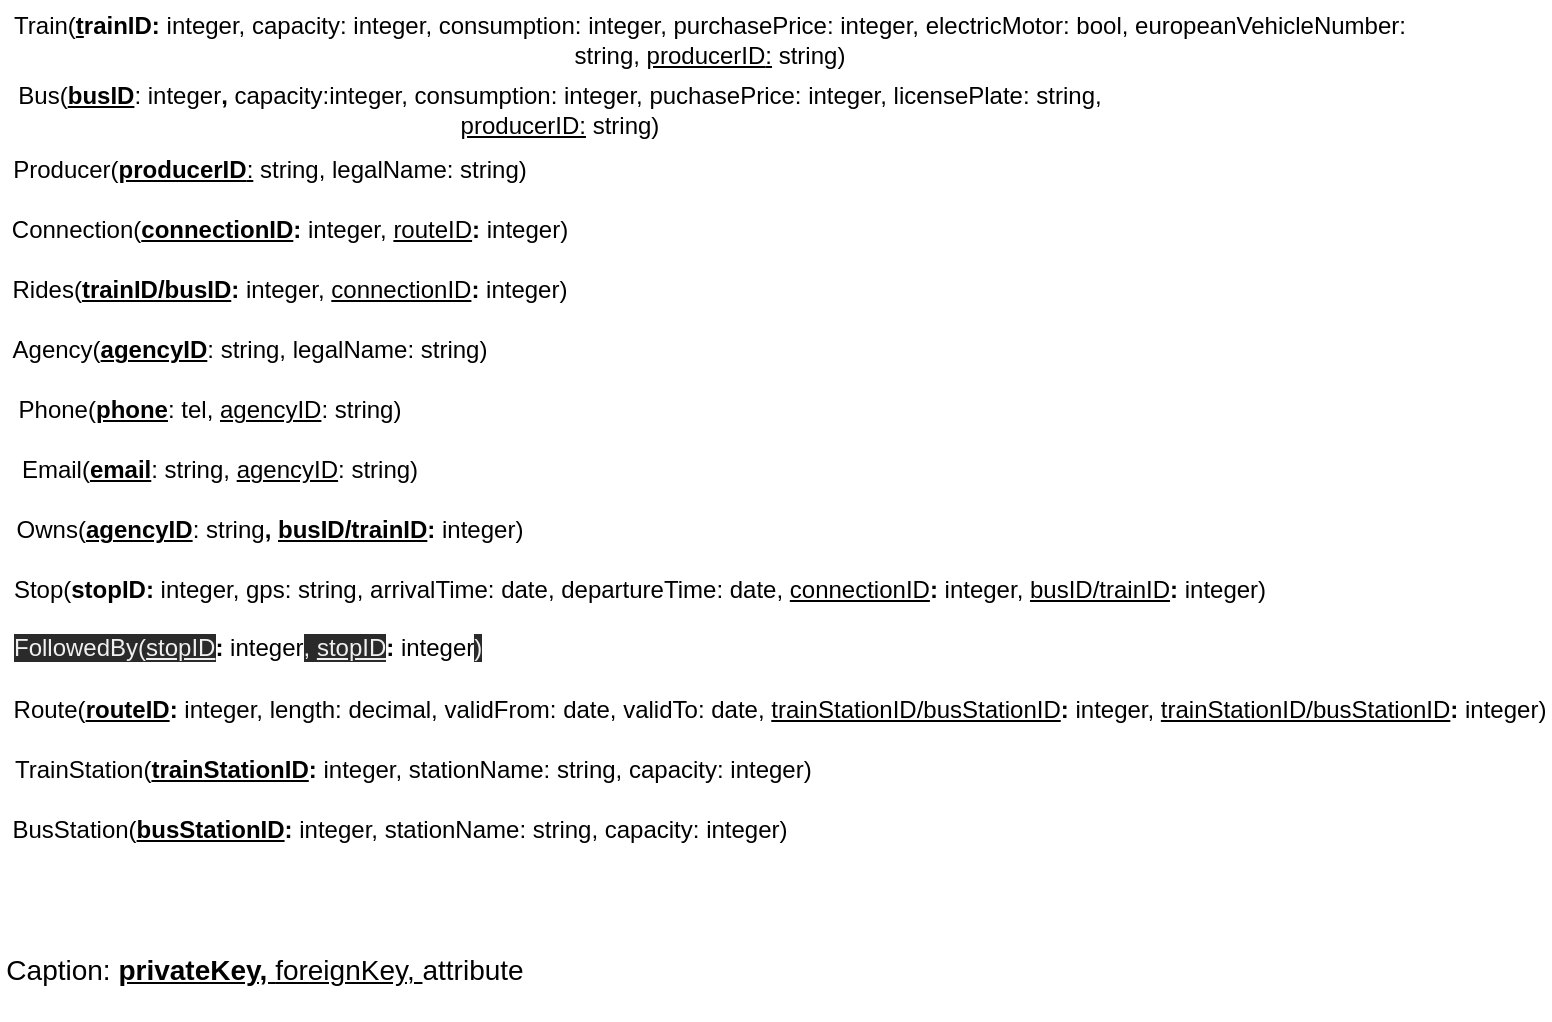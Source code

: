 <mxfile>
    <diagram id="FuOvQAU6wyrWDUQQwPfa" name="Page-1">
        <mxGraphModel dx="873" dy="713" grid="1" gridSize="10" guides="1" tooltips="1" connect="1" arrows="1" fold="1" page="1" pageScale="1" pageWidth="850" pageHeight="1100" math="0" shadow="0">
            <root>
                <mxCell id="0"/>
                <mxCell id="1" parent="0"/>
                <mxCell id="6" value="Train(&lt;b&gt;&lt;u&gt;t&lt;/u&gt;&lt;/b&gt;&lt;b&gt;rainID:&lt;/b&gt;&amp;nbsp;integer, capacity: integer, consumption: integer, purchasePrice: integer, electricMotor: bool, europeanVehicleNumber: string, &lt;u&gt;producerID&lt;/u&gt;&lt;u&gt;:&lt;/u&gt;&amp;nbsp;string)" style="text;html=1;strokeColor=none;fillColor=none;align=center;verticalAlign=middle;whiteSpace=wrap;rounded=0;" parent="1" vertex="1">
                    <mxGeometry x="10" y="10" width="700" height="40" as="geometry"/>
                </mxCell>
                <mxCell id="7" value="Bus(&lt;u style=&quot;font-weight: bold&quot;&gt;busID&lt;/u&gt;: integer&lt;u style=&quot;font-weight: bold&quot;&gt;,&lt;/u&gt; capacity:integer, consumption: integer, puchasePrice: integer, licensePlate: string, &lt;u&gt;producerID:&lt;/u&gt;&amp;nbsp;string)" style="text;html=1;strokeColor=none;fillColor=none;align=center;verticalAlign=middle;whiteSpace=wrap;rounded=0;" parent="1" vertex="1">
                    <mxGeometry x="10" y="50" width="550" height="30" as="geometry"/>
                </mxCell>
                <mxCell id="8" value="Producer(&lt;b&gt;&lt;u&gt;producerID&lt;/u&gt;&lt;/b&gt;&lt;u&gt;:&lt;/u&gt;&amp;nbsp;string, legalName: string)" style="text;html=1;strokeColor=none;fillColor=none;align=center;verticalAlign=middle;whiteSpace=wrap;rounded=0;" parent="1" vertex="1">
                    <mxGeometry x="10" y="80" width="260" height="30" as="geometry"/>
                </mxCell>
                <mxCell id="10" value="Connection(&lt;b&gt;&lt;u&gt;connectionID&lt;/u&gt;&lt;/b&gt;&lt;b&gt;:&lt;/b&gt;&amp;nbsp;integer, &lt;u&gt;routeID&lt;/u&gt;&lt;b&gt;:&lt;/b&gt;&amp;nbsp;integer)" style="text;html=1;strokeColor=none;fillColor=none;align=center;verticalAlign=middle;whiteSpace=wrap;rounded=0;" parent="1" vertex="1">
                    <mxGeometry x="5" y="110" width="290" height="30" as="geometry"/>
                </mxCell>
                <mxCell id="11" value="Rides(&lt;b&gt;&lt;u&gt;trainID/busID&lt;/u&gt;&lt;/b&gt;&lt;b&gt;:&lt;/b&gt;&amp;nbsp;integer,&amp;nbsp;&lt;u&gt;connectionID&lt;/u&gt;&lt;b&gt;:&lt;/b&gt;&amp;nbsp;integer)" style="text;html=1;strokeColor=none;fillColor=none;align=center;verticalAlign=middle;whiteSpace=wrap;rounded=0;" parent="1" vertex="1">
                    <mxGeometry x="10" y="140" width="280" height="30" as="geometry"/>
                </mxCell>
                <mxCell id="14" value="Agency(&lt;b&gt;&lt;u&gt;agencyID&lt;/u&gt;&lt;/b&gt;: string, legalName: string)" style="text;html=1;strokeColor=none;fillColor=none;align=center;verticalAlign=middle;whiteSpace=wrap;rounded=0;" parent="1" vertex="1">
                    <mxGeometry x="10" y="170" width="240" height="30" as="geometry"/>
                </mxCell>
                <mxCell id="15" value="Phone(&lt;b&gt;&lt;u&gt;phone&lt;/u&gt;&lt;/b&gt;: tel, &lt;u&gt;agencyID&lt;/u&gt;: string)" style="text;html=1;strokeColor=none;fillColor=none;align=center;verticalAlign=middle;whiteSpace=wrap;rounded=0;" parent="1" vertex="1">
                    <mxGeometry x="10" y="200" width="200" height="30" as="geometry"/>
                </mxCell>
                <mxCell id="16" value="Email(&lt;b&gt;&lt;u&gt;email&lt;/u&gt;&lt;/b&gt;: string, &lt;u&gt;agencyID&lt;/u&gt;: string)" style="text;html=1;strokeColor=none;fillColor=none;align=center;verticalAlign=middle;whiteSpace=wrap;rounded=0;" parent="1" vertex="1">
                    <mxGeometry x="10" y="230" width="210" height="30" as="geometry"/>
                </mxCell>
                <mxCell id="17" value="Owns(&lt;b&gt;&lt;u&gt;agencyID&lt;/u&gt;&lt;/b&gt;: string&lt;b&gt;, &lt;u&gt;busID/trainID&lt;/u&gt;&lt;/b&gt;&lt;b&gt;:&lt;/b&gt;&amp;nbsp;integer)" style="text;html=1;strokeColor=none;fillColor=none;align=center;verticalAlign=middle;whiteSpace=wrap;rounded=0;" parent="1" vertex="1">
                    <mxGeometry x="10" y="260" width="260" height="30" as="geometry"/>
                </mxCell>
                <mxCell id="19" value="Stop(&lt;b&gt;stopID&lt;/b&gt;&lt;b&gt;:&lt;/b&gt;&amp;nbsp;integer, gps: string, arrivalTime: date, departureTime: date, &lt;u&gt;connectionID&lt;/u&gt;&lt;b&gt;:&lt;/b&gt;&amp;nbsp;integer, &lt;u&gt;busID/trainID&lt;/u&gt;&lt;b&gt;:&lt;/b&gt;&amp;nbsp;integer)" style="text;html=1;strokeColor=none;fillColor=none;align=center;verticalAlign=middle;whiteSpace=wrap;rounded=0;" parent="1" vertex="1">
                    <mxGeometry x="10" y="290" width="630" height="30" as="geometry"/>
                </mxCell>
                <mxCell id="22" value="Route(&lt;b&gt;&lt;u&gt;routeID&lt;/u&gt;&lt;/b&gt;&lt;b&gt;:&lt;/b&gt;&amp;nbsp;integer,&amp;nbsp;length: decimal, validFrom: date, validTo: date, &lt;u&gt;trainStationID/busStationID&lt;/u&gt;&lt;b&gt;:&lt;/b&gt;&amp;nbsp;integer, &lt;u&gt;trainStationID/busStationID&lt;/u&gt;&lt;b&gt;:&lt;/b&gt;&amp;nbsp;integer)" style="text;html=1;strokeColor=none;fillColor=none;align=center;verticalAlign=middle;whiteSpace=wrap;rounded=0;" parent="1" vertex="1">
                    <mxGeometry x="10" y="350" width="770" height="30" as="geometry"/>
                </mxCell>
                <mxCell id="44" value="" style="edgeStyle=none;html=1;" edge="1" parent="1" source="24" target="22">
                    <mxGeometry relative="1" as="geometry"/>
                </mxCell>
                <mxCell id="24" value="TrainStation(&lt;b&gt;&lt;u&gt;trainStationID&lt;/u&gt;&lt;/b&gt;&lt;b&gt;:&lt;/b&gt;&amp;nbsp;integer, stationName: string, capacity: integer)&amp;nbsp;&amp;nbsp;" style="text;html=1;strokeColor=none;fillColor=none;align=center;verticalAlign=middle;whiteSpace=wrap;rounded=0;" parent="1" vertex="1">
                    <mxGeometry x="10" y="380" width="410" height="30" as="geometry"/>
                </mxCell>
                <mxCell id="25" value="BusStation(&lt;b&gt;&lt;u&gt;busStationID&lt;/u&gt;&lt;/b&gt;&lt;b&gt;:&lt;/b&gt;&amp;nbsp;integer, stationName: string, capacity: integer)" style="text;html=1;strokeColor=none;fillColor=none;align=center;verticalAlign=middle;whiteSpace=wrap;rounded=0;" parent="1" vertex="1">
                    <mxGeometry x="10" y="410" width="390" height="30" as="geometry"/>
                </mxCell>
                <mxCell id="42" value="&lt;span style=&quot;color: rgb(240 , 240 , 240) ; font-family: &amp;#34;helvetica&amp;#34; ; font-size: 12px ; font-style: normal ; font-weight: 400 ; letter-spacing: normal ; text-align: center ; text-indent: 0px ; text-transform: none ; word-spacing: 0px ; background-color: rgb(42 , 42 , 42) ; display: inline ; float: none&quot;&gt;FollowedBy(&lt;/span&gt;&lt;u style=&quot;color: rgb(240 , 240 , 240) ; font-family: &amp;#34;helvetica&amp;#34; ; font-size: 12px ; font-style: normal ; font-weight: 400 ; letter-spacing: normal ; text-align: center ; text-indent: 0px ; text-transform: none ; word-spacing: 0px ; background-color: rgb(42 , 42 , 42)&quot;&gt;stopID&lt;/u&gt;&lt;b style=&quot;text-align: center&quot;&gt;:&lt;/b&gt;&lt;span style=&quot;text-align: center&quot;&gt;&amp;nbsp;integer&lt;/span&gt;&lt;span style=&quot;color: rgb(240 , 240 , 240) ; font-family: &amp;#34;helvetica&amp;#34; ; font-size: 12px ; font-style: normal ; font-weight: 400 ; letter-spacing: normal ; text-align: center ; text-indent: 0px ; text-transform: none ; word-spacing: 0px ; background-color: rgb(42 , 42 , 42) ; display: inline ; float: none&quot;&gt;,&lt;span&gt;&amp;nbsp;&lt;/span&gt;&lt;/span&gt;&lt;u style=&quot;color: rgb(240 , 240 , 240) ; font-family: &amp;#34;helvetica&amp;#34; ; font-size: 12px ; font-style: normal ; font-weight: 400 ; letter-spacing: normal ; text-align: center ; text-indent: 0px ; text-transform: none ; word-spacing: 0px ; background-color: rgb(42 , 42 , 42)&quot;&gt;stopID&lt;/u&gt;&lt;b style=&quot;text-align: center&quot;&gt;:&lt;/b&gt;&lt;span style=&quot;text-align: center&quot;&gt;&amp;nbsp;integer&lt;/span&gt;&lt;span style=&quot;color: rgb(240 , 240 , 240) ; font-family: &amp;#34;helvetica&amp;#34; ; font-size: 12px ; font-style: normal ; font-weight: 400 ; letter-spacing: normal ; text-align: center ; text-indent: 0px ; text-transform: none ; word-spacing: 0px ; background-color: rgb(42 , 42 , 42) ; display: inline ; float: none&quot;&gt;)&lt;/span&gt;" style="text;whiteSpace=wrap;html=1;" parent="1" vertex="1">
                    <mxGeometry x="10" y="320" width="170" height="30" as="geometry"/>
                </mxCell>
                <mxCell id="43" value="&lt;font style=&quot;font-size: 14px&quot;&gt;Caption: &lt;u&gt;&lt;b&gt;privateKey, &lt;/b&gt;foreignKey, &lt;/u&gt;attribute&lt;/font&gt;" style="text;html=1;strokeColor=none;fillColor=none;align=center;verticalAlign=middle;whiteSpace=wrap;rounded=0;" parent="1" vertex="1">
                    <mxGeometry x="5" y="470" width="265" height="50" as="geometry"/>
                </mxCell>
            </root>
        </mxGraphModel>
    </diagram>
</mxfile>